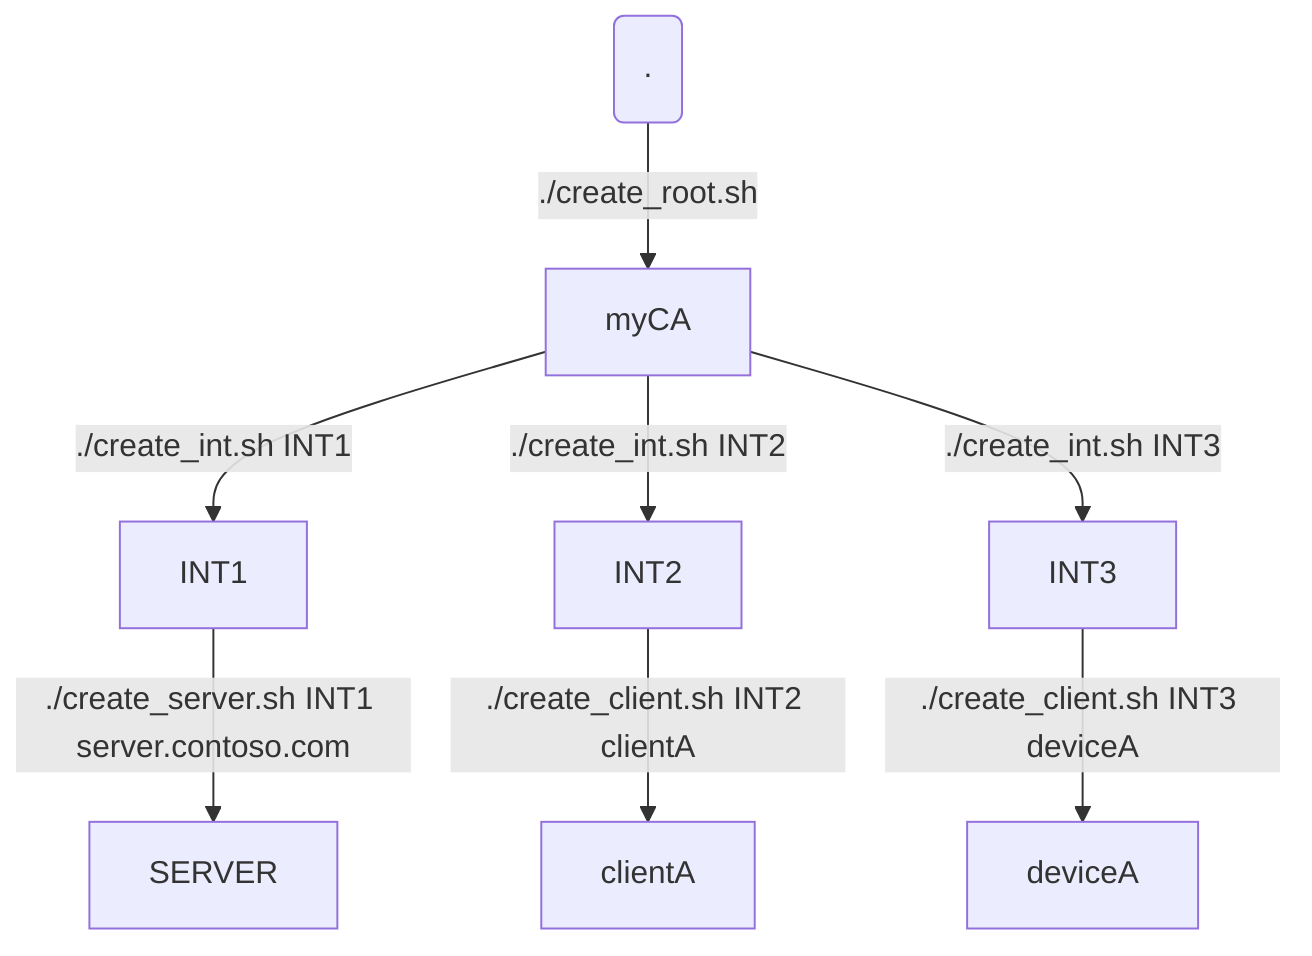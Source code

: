 graph TD
    START(.) --> | ./create_root.sh | myCA

    myCA --> | ./create_int.sh INT1 | INT1
    myCA --> | ./create_int.sh INT2 | INT2
    myCA --> | ./create_int.sh INT3 | INT3

    INT1 --> | ./create_server.sh INT1 server.contoso.com  | SERVER
    INT2 --> | ./create_client.sh INT2 clientA  | clientA
    INT3 --> | ./create_client.sh INT3 deviceA  | deviceA